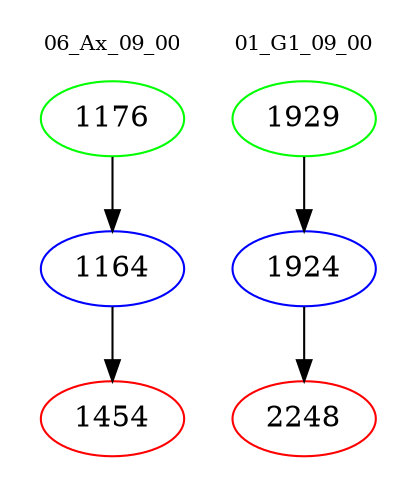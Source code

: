 digraph{
subgraph cluster_0 {
color = white
label = "06_Ax_09_00";
fontsize=10;
T0_1176 [label="1176", color="green"]
T0_1176 -> T0_1164 [color="black"]
T0_1164 [label="1164", color="blue"]
T0_1164 -> T0_1454 [color="black"]
T0_1454 [label="1454", color="red"]
}
subgraph cluster_1 {
color = white
label = "01_G1_09_00";
fontsize=10;
T1_1929 [label="1929", color="green"]
T1_1929 -> T1_1924 [color="black"]
T1_1924 [label="1924", color="blue"]
T1_1924 -> T1_2248 [color="black"]
T1_2248 [label="2248", color="red"]
}
}
